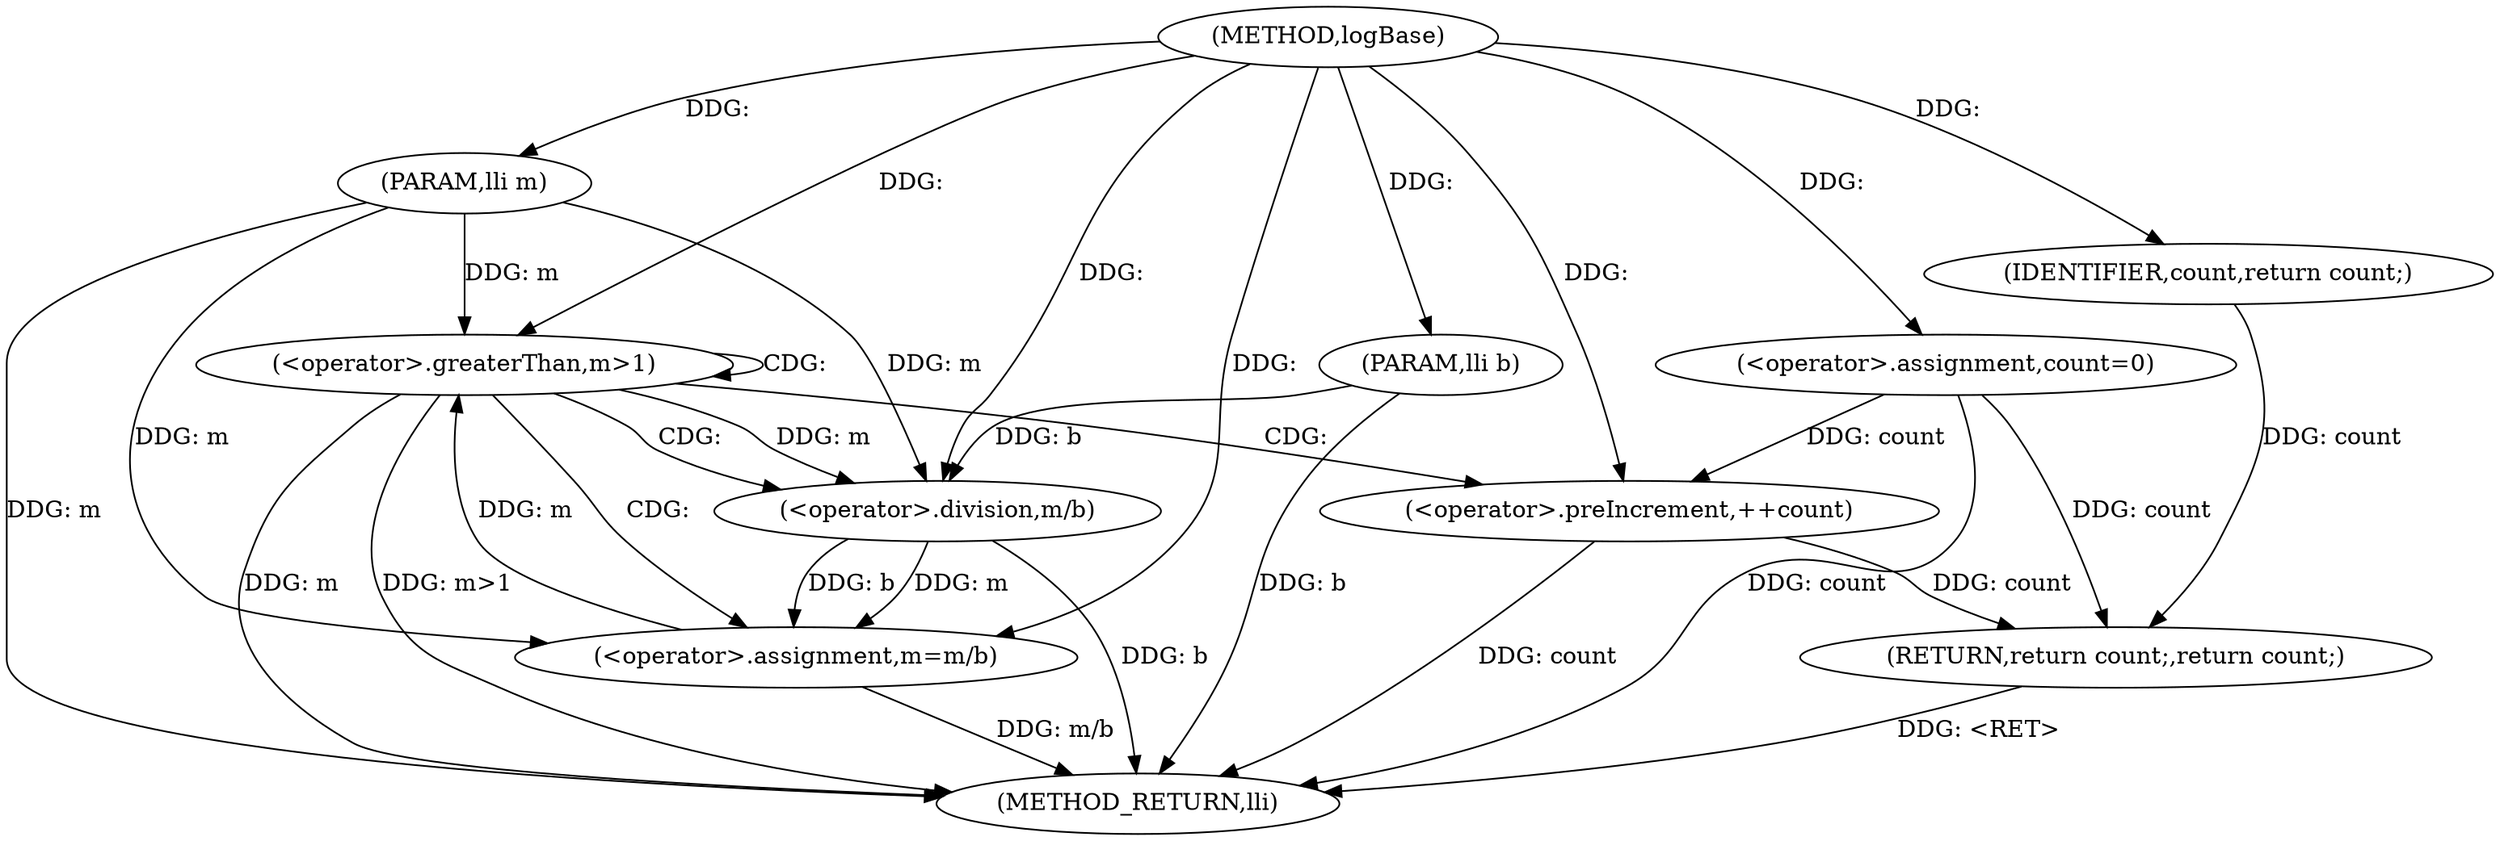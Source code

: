 digraph "logBase" {  
"1000271" [label = "(METHOD,logBase)" ]
"1000293" [label = "(METHOD_RETURN,lli)" ]
"1000272" [label = "(PARAM,lli m)" ]
"1000273" [label = "(PARAM,lli b)" ]
"1000276" [label = "(<operator>.assignment,count=0)" ]
"1000291" [label = "(RETURN,return count;,return count;)" ]
"1000280" [label = "(<operator>.greaterThan,m>1)" ]
"1000292" [label = "(IDENTIFIER,count,return count;)" ]
"1000284" [label = "(<operator>.preIncrement,++count)" ]
"1000286" [label = "(<operator>.assignment,m=m/b)" ]
"1000288" [label = "(<operator>.division,m/b)" ]
  "1000291" -> "1000293"  [ label = "DDG: <RET>"] 
  "1000272" -> "1000293"  [ label = "DDG: m"] 
  "1000273" -> "1000293"  [ label = "DDG: b"] 
  "1000276" -> "1000293"  [ label = "DDG: count"] 
  "1000280" -> "1000293"  [ label = "DDG: m"] 
  "1000280" -> "1000293"  [ label = "DDG: m>1"] 
  "1000284" -> "1000293"  [ label = "DDG: count"] 
  "1000288" -> "1000293"  [ label = "DDG: b"] 
  "1000286" -> "1000293"  [ label = "DDG: m/b"] 
  "1000271" -> "1000272"  [ label = "DDG: "] 
  "1000271" -> "1000273"  [ label = "DDG: "] 
  "1000271" -> "1000276"  [ label = "DDG: "] 
  "1000292" -> "1000291"  [ label = "DDG: count"] 
  "1000276" -> "1000291"  [ label = "DDG: count"] 
  "1000284" -> "1000291"  [ label = "DDG: count"] 
  "1000271" -> "1000292"  [ label = "DDG: "] 
  "1000286" -> "1000280"  [ label = "DDG: m"] 
  "1000272" -> "1000280"  [ label = "DDG: m"] 
  "1000271" -> "1000280"  [ label = "DDG: "] 
  "1000288" -> "1000286"  [ label = "DDG: b"] 
  "1000288" -> "1000286"  [ label = "DDG: m"] 
  "1000276" -> "1000284"  [ label = "DDG: count"] 
  "1000271" -> "1000284"  [ label = "DDG: "] 
  "1000272" -> "1000286"  [ label = "DDG: m"] 
  "1000271" -> "1000286"  [ label = "DDG: "] 
  "1000280" -> "1000288"  [ label = "DDG: m"] 
  "1000272" -> "1000288"  [ label = "DDG: m"] 
  "1000271" -> "1000288"  [ label = "DDG: "] 
  "1000273" -> "1000288"  [ label = "DDG: b"] 
  "1000280" -> "1000288"  [ label = "CDG: "] 
  "1000280" -> "1000286"  [ label = "CDG: "] 
  "1000280" -> "1000284"  [ label = "CDG: "] 
  "1000280" -> "1000280"  [ label = "CDG: "] 
}
